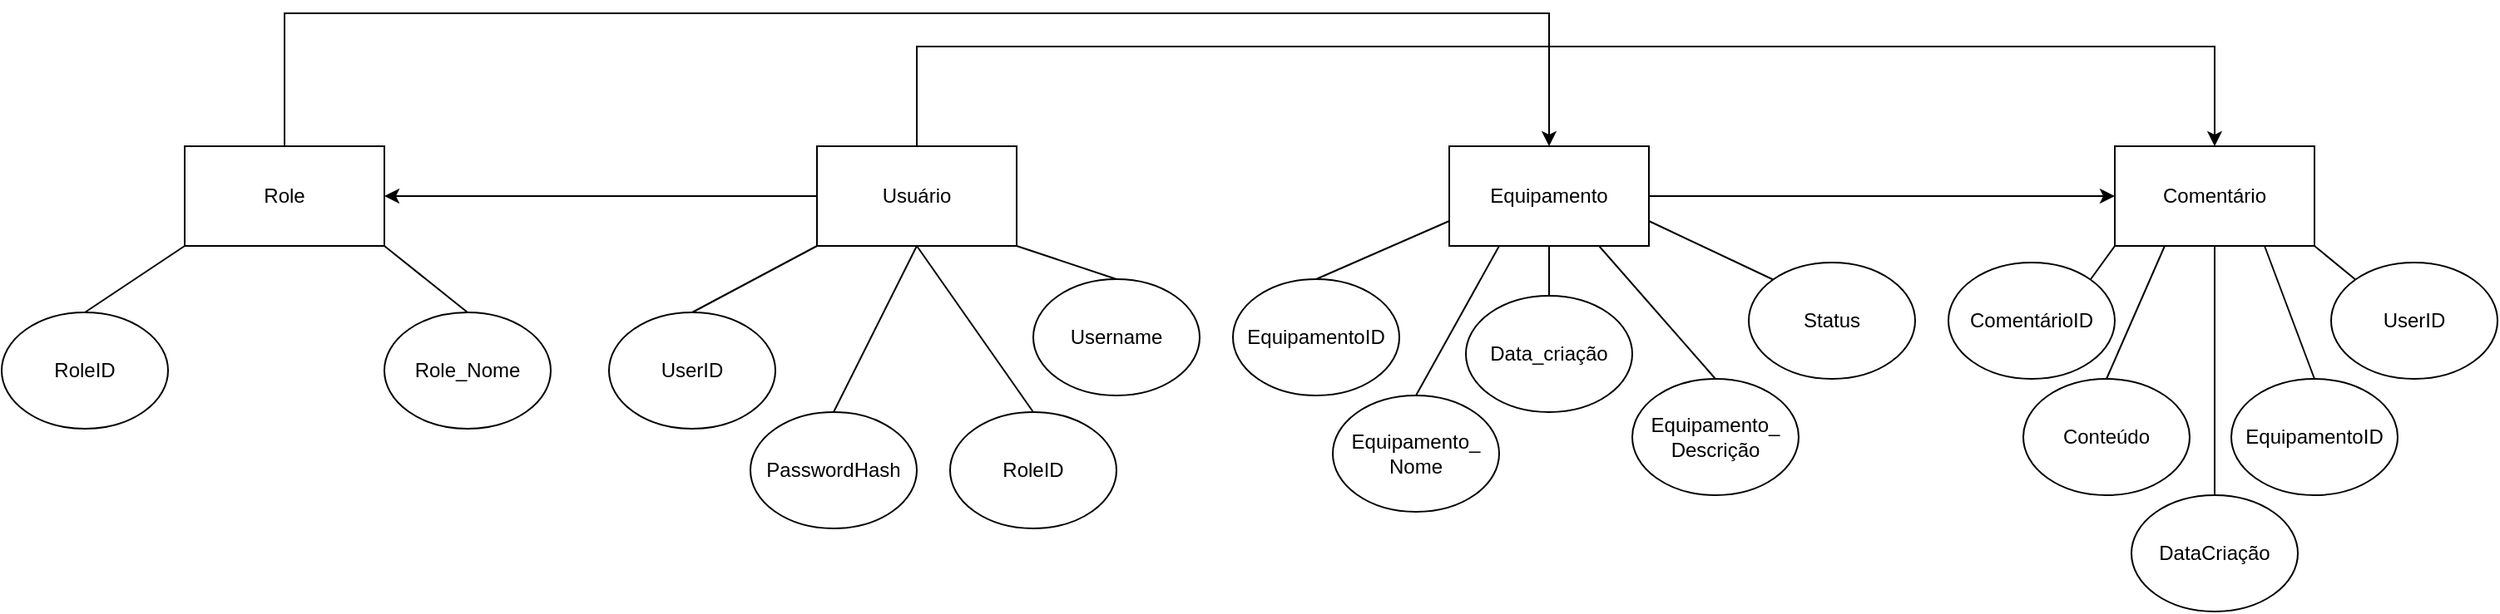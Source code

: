 <mxfile version="28.2.3">
  <diagram name="Page-1" id="EmYalg4P_p9dDN4TnpJ-">
    <mxGraphModel dx="1892" dy="567" grid="1" gridSize="10" guides="1" tooltips="1" connect="1" arrows="1" fold="1" page="1" pageScale="1" pageWidth="850" pageHeight="1100" math="0" shadow="0">
      <root>
        <mxCell id="0" />
        <mxCell id="1" parent="0" />
        <mxCell id="z_xtqbVC0w5QypKN6tBm-1" value="Role" style="rounded=0;whiteSpace=wrap;html=1;" parent="1" vertex="1">
          <mxGeometry x="70" y="90" width="120" height="60" as="geometry" />
        </mxCell>
        <mxCell id="z_xtqbVC0w5QypKN6tBm-2" value="" style="endArrow=none;html=1;rounded=0;exitX=0.5;exitY=0;exitDx=0;exitDy=0;" parent="1" source="z_xtqbVC0w5QypKN6tBm-3" edge="1">
          <mxGeometry width="50" height="50" relative="1" as="geometry">
            <mxPoint x="30" y="200" as="sourcePoint" />
            <mxPoint x="70" y="150" as="targetPoint" />
          </mxGeometry>
        </mxCell>
        <mxCell id="z_xtqbVC0w5QypKN6tBm-3" value="RoleID" style="ellipse;whiteSpace=wrap;html=1;" parent="1" vertex="1">
          <mxGeometry x="-40" y="190" width="100" height="70" as="geometry" />
        </mxCell>
        <mxCell id="z_xtqbVC0w5QypKN6tBm-4" value="Role_Nome" style="ellipse;whiteSpace=wrap;html=1;" parent="1" vertex="1">
          <mxGeometry x="190" y="190" width="100" height="70" as="geometry" />
        </mxCell>
        <mxCell id="z_xtqbVC0w5QypKN6tBm-5" value="" style="endArrow=none;html=1;rounded=0;entryX=1;entryY=1;entryDx=0;entryDy=0;" parent="1" target="z_xtqbVC0w5QypKN6tBm-1" edge="1">
          <mxGeometry width="50" height="50" relative="1" as="geometry">
            <mxPoint x="240" y="190" as="sourcePoint" />
            <mxPoint x="450" y="270" as="targetPoint" />
          </mxGeometry>
        </mxCell>
        <mxCell id="z_xtqbVC0w5QypKN6tBm-6" value="Usuário" style="rounded=0;whiteSpace=wrap;html=1;" parent="1" vertex="1">
          <mxGeometry x="450" y="90" width="120" height="60" as="geometry" />
        </mxCell>
        <mxCell id="z_xtqbVC0w5QypKN6tBm-7" value="UserID" style="ellipse;whiteSpace=wrap;html=1;" parent="1" vertex="1">
          <mxGeometry x="325" y="190" width="100" height="70" as="geometry" />
        </mxCell>
        <mxCell id="z_xtqbVC0w5QypKN6tBm-8" value="" style="endArrow=none;html=1;rounded=0;entryX=0;entryY=1;entryDx=0;entryDy=0;exitX=0.5;exitY=0;exitDx=0;exitDy=0;" parent="1" source="z_xtqbVC0w5QypKN6tBm-7" target="z_xtqbVC0w5QypKN6tBm-6" edge="1">
          <mxGeometry width="50" height="50" relative="1" as="geometry">
            <mxPoint x="400" y="320" as="sourcePoint" />
            <mxPoint x="450" y="270" as="targetPoint" />
          </mxGeometry>
        </mxCell>
        <mxCell id="z_xtqbVC0w5QypKN6tBm-9" value="" style="endArrow=none;html=1;rounded=0;entryX=1;entryY=1;entryDx=0;entryDy=0;exitX=0.5;exitY=0;exitDx=0;exitDy=0;" parent="1" source="z_xtqbVC0w5QypKN6tBm-10" target="z_xtqbVC0w5QypKN6tBm-6" edge="1">
          <mxGeometry width="50" height="50" relative="1" as="geometry">
            <mxPoint x="620" y="210" as="sourcePoint" />
            <mxPoint x="450" y="270" as="targetPoint" />
          </mxGeometry>
        </mxCell>
        <mxCell id="z_xtqbVC0w5QypKN6tBm-10" value="Username" style="ellipse;whiteSpace=wrap;html=1;" parent="1" vertex="1">
          <mxGeometry x="580" y="170" width="100" height="70" as="geometry" />
        </mxCell>
        <mxCell id="z_xtqbVC0w5QypKN6tBm-11" value="" style="endArrow=none;html=1;rounded=0;entryX=0.5;entryY=1;entryDx=0;entryDy=0;exitX=0.5;exitY=0;exitDx=0;exitDy=0;" parent="1" source="z_xtqbVC0w5QypKN6tBm-12" target="z_xtqbVC0w5QypKN6tBm-6" edge="1">
          <mxGeometry width="50" height="50" relative="1" as="geometry">
            <mxPoint x="510" y="250" as="sourcePoint" />
            <mxPoint x="450" y="270" as="targetPoint" />
          </mxGeometry>
        </mxCell>
        <mxCell id="z_xtqbVC0w5QypKN6tBm-12" value="PasswordHash" style="ellipse;whiteSpace=wrap;html=1;" parent="1" vertex="1">
          <mxGeometry x="410" y="250" width="100" height="70" as="geometry" />
        </mxCell>
        <mxCell id="z_xtqbVC0w5QypKN6tBm-13" value="RoleID" style="ellipse;whiteSpace=wrap;html=1;" parent="1" vertex="1">
          <mxGeometry x="530" y="250" width="100" height="70" as="geometry" />
        </mxCell>
        <mxCell id="z_xtqbVC0w5QypKN6tBm-14" value="" style="endArrow=none;html=1;rounded=0;entryX=0.5;entryY=1;entryDx=0;entryDy=0;exitX=0.5;exitY=0;exitDx=0;exitDy=0;" parent="1" source="z_xtqbVC0w5QypKN6tBm-13" target="z_xtqbVC0w5QypKN6tBm-6" edge="1">
          <mxGeometry width="50" height="50" relative="1" as="geometry">
            <mxPoint x="420" y="340" as="sourcePoint" />
            <mxPoint x="470" y="290" as="targetPoint" />
          </mxGeometry>
        </mxCell>
        <mxCell id="z_xtqbVC0w5QypKN6tBm-15" value="" style="endArrow=classic;html=1;rounded=0;entryX=1;entryY=0.5;entryDx=0;entryDy=0;exitX=0;exitY=0.5;exitDx=0;exitDy=0;" parent="1" source="z_xtqbVC0w5QypKN6tBm-6" target="z_xtqbVC0w5QypKN6tBm-1" edge="1">
          <mxGeometry width="50" height="50" relative="1" as="geometry">
            <mxPoint x="420" y="340" as="sourcePoint" />
            <mxPoint x="470" y="290" as="targetPoint" />
          </mxGeometry>
        </mxCell>
        <mxCell id="z_xtqbVC0w5QypKN6tBm-16" value="Equipamento" style="rounded=0;whiteSpace=wrap;html=1;" parent="1" vertex="1">
          <mxGeometry x="830" y="90" width="120" height="60" as="geometry" />
        </mxCell>
        <mxCell id="z_xtqbVC0w5QypKN6tBm-17" value="" style="endArrow=none;html=1;rounded=0;entryX=0;entryY=0.75;entryDx=0;entryDy=0;exitX=0.5;exitY=0;exitDx=0;exitDy=0;" parent="1" source="z_xtqbVC0w5QypKN6tBm-18" target="z_xtqbVC0w5QypKN6tBm-16" edge="1">
          <mxGeometry width="50" height="50" relative="1" as="geometry">
            <mxPoint x="790" y="180" as="sourcePoint" />
            <mxPoint x="1050" y="250" as="targetPoint" />
            <Array as="points" />
          </mxGeometry>
        </mxCell>
        <mxCell id="z_xtqbVC0w5QypKN6tBm-18" value="EquipamentoID" style="ellipse;whiteSpace=wrap;html=1;" parent="1" vertex="1">
          <mxGeometry x="700" y="170" width="100" height="70" as="geometry" />
        </mxCell>
        <mxCell id="z_xtqbVC0w5QypKN6tBm-19" value="Equipamento_&lt;div&gt;Nome&lt;/div&gt;" style="ellipse;whiteSpace=wrap;html=1;" parent="1" vertex="1">
          <mxGeometry x="760" y="240" width="100" height="70" as="geometry" />
        </mxCell>
        <mxCell id="z_xtqbVC0w5QypKN6tBm-20" value="" style="endArrow=none;html=1;rounded=0;entryX=0.25;entryY=1;entryDx=0;entryDy=0;exitX=0.5;exitY=0;exitDx=0;exitDy=0;" parent="1" source="z_xtqbVC0w5QypKN6tBm-19" target="z_xtqbVC0w5QypKN6tBm-16" edge="1">
          <mxGeometry width="50" height="50" relative="1" as="geometry">
            <mxPoint x="1030" y="320" as="sourcePoint" />
            <mxPoint x="1080" y="270" as="targetPoint" />
          </mxGeometry>
        </mxCell>
        <mxCell id="z_xtqbVC0w5QypKN6tBm-21" value="Equipamento_&lt;div&gt;Descrição&lt;/div&gt;" style="ellipse;whiteSpace=wrap;html=1;" parent="1" vertex="1">
          <mxGeometry x="940" y="230" width="100" height="70" as="geometry" />
        </mxCell>
        <mxCell id="z_xtqbVC0w5QypKN6tBm-22" value="" style="endArrow=none;html=1;rounded=0;exitX=0.5;exitY=0;exitDx=0;exitDy=0;entryX=0.75;entryY=1;entryDx=0;entryDy=0;" parent="1" source="z_xtqbVC0w5QypKN6tBm-21" target="z_xtqbVC0w5QypKN6tBm-16" edge="1">
          <mxGeometry width="50" height="50" relative="1" as="geometry">
            <mxPoint x="1030" y="320" as="sourcePoint" />
            <mxPoint x="940" y="160" as="targetPoint" />
          </mxGeometry>
        </mxCell>
        <mxCell id="z_xtqbVC0w5QypKN6tBm-23" value="Status" style="ellipse;whiteSpace=wrap;html=1;" parent="1" vertex="1">
          <mxGeometry x="1010" y="160" width="100" height="70" as="geometry" />
        </mxCell>
        <mxCell id="z_xtqbVC0w5QypKN6tBm-24" value="" style="endArrow=none;html=1;rounded=0;entryX=1;entryY=0.75;entryDx=0;entryDy=0;exitX=0;exitY=0;exitDx=0;exitDy=0;" parent="1" source="z_xtqbVC0w5QypKN6tBm-23" target="z_xtqbVC0w5QypKN6tBm-16" edge="1">
          <mxGeometry width="50" height="50" relative="1" as="geometry">
            <mxPoint x="1030" y="320" as="sourcePoint" />
            <mxPoint x="1080" y="270" as="targetPoint" />
          </mxGeometry>
        </mxCell>
        <mxCell id="z_xtqbVC0w5QypKN6tBm-25" value="&lt;div&gt;Data_criação&lt;/div&gt;" style="ellipse;whiteSpace=wrap;html=1;" parent="1" vertex="1">
          <mxGeometry x="840" y="180" width="100" height="70" as="geometry" />
        </mxCell>
        <mxCell id="z_xtqbVC0w5QypKN6tBm-26" value="" style="endArrow=none;html=1;rounded=0;entryX=0.5;entryY=1;entryDx=0;entryDy=0;exitX=0.5;exitY=0;exitDx=0;exitDy=0;" parent="1" source="z_xtqbVC0w5QypKN6tBm-25" target="z_xtqbVC0w5QypKN6tBm-16" edge="1">
          <mxGeometry width="50" height="50" relative="1" as="geometry">
            <mxPoint x="660" y="320" as="sourcePoint" />
            <mxPoint x="710" y="270" as="targetPoint" />
          </mxGeometry>
        </mxCell>
        <mxCell id="z_xtqbVC0w5QypKN6tBm-27" value="Comentário" style="rounded=0;whiteSpace=wrap;html=1;" parent="1" vertex="1">
          <mxGeometry x="1230" y="90" width="120" height="60" as="geometry" />
        </mxCell>
        <mxCell id="z_xtqbVC0w5QypKN6tBm-28" value="" style="endArrow=classic;html=1;rounded=0;exitX=1;exitY=0.5;exitDx=0;exitDy=0;entryX=0;entryY=0.5;entryDx=0;entryDy=0;" parent="1" source="z_xtqbVC0w5QypKN6tBm-16" target="z_xtqbVC0w5QypKN6tBm-27" edge="1">
          <mxGeometry width="50" height="50" relative="1" as="geometry">
            <mxPoint x="1320" y="320" as="sourcePoint" />
            <mxPoint x="1370" y="270" as="targetPoint" />
          </mxGeometry>
        </mxCell>
        <mxCell id="z_xtqbVC0w5QypKN6tBm-29" value="ComentárioID" style="ellipse;whiteSpace=wrap;html=1;" parent="1" vertex="1">
          <mxGeometry x="1130" y="160" width="100" height="70" as="geometry" />
        </mxCell>
        <mxCell id="z_xtqbVC0w5QypKN6tBm-30" value="" style="endArrow=none;html=1;rounded=0;entryX=0;entryY=1;entryDx=0;entryDy=0;exitX=1;exitY=0;exitDx=0;exitDy=0;" parent="1" source="z_xtqbVC0w5QypKN6tBm-29" target="z_xtqbVC0w5QypKN6tBm-27" edge="1">
          <mxGeometry width="50" height="50" relative="1" as="geometry">
            <mxPoint x="1430" y="390" as="sourcePoint" />
            <mxPoint x="1480" y="340" as="targetPoint" />
          </mxGeometry>
        </mxCell>
        <mxCell id="z_xtqbVC0w5QypKN6tBm-31" value="Conteúdo" style="ellipse;whiteSpace=wrap;html=1;" parent="1" vertex="1">
          <mxGeometry x="1175" y="230" width="100" height="70" as="geometry" />
        </mxCell>
        <mxCell id="z_xtqbVC0w5QypKN6tBm-32" value="" style="endArrow=none;html=1;rounded=0;entryX=0.25;entryY=1;entryDx=0;entryDy=0;exitX=0.5;exitY=0;exitDx=0;exitDy=0;" parent="1" source="z_xtqbVC0w5QypKN6tBm-31" target="z_xtqbVC0w5QypKN6tBm-27" edge="1">
          <mxGeometry width="50" height="50" relative="1" as="geometry">
            <mxPoint x="1430" y="390" as="sourcePoint" />
            <mxPoint x="1480" y="340" as="targetPoint" />
          </mxGeometry>
        </mxCell>
        <mxCell id="z_xtqbVC0w5QypKN6tBm-33" value="DataCriação" style="ellipse;whiteSpace=wrap;html=1;" parent="1" vertex="1">
          <mxGeometry x="1240" y="300" width="100" height="70" as="geometry" />
        </mxCell>
        <mxCell id="z_xtqbVC0w5QypKN6tBm-34" value="" style="endArrow=none;html=1;rounded=0;entryX=0.5;entryY=1;entryDx=0;entryDy=0;exitX=0.5;exitY=0;exitDx=0;exitDy=0;" parent="1" source="z_xtqbVC0w5QypKN6tBm-33" target="z_xtqbVC0w5QypKN6tBm-27" edge="1">
          <mxGeometry width="50" height="50" relative="1" as="geometry">
            <mxPoint x="1430" y="390" as="sourcePoint" />
            <mxPoint x="1480" y="340" as="targetPoint" />
          </mxGeometry>
        </mxCell>
        <mxCell id="z_xtqbVC0w5QypKN6tBm-35" value="EquipamentoID" style="ellipse;whiteSpace=wrap;html=1;" parent="1" vertex="1">
          <mxGeometry x="1300" y="230" width="100" height="70" as="geometry" />
        </mxCell>
        <mxCell id="z_xtqbVC0w5QypKN6tBm-36" value="" style="endArrow=none;html=1;rounded=0;entryX=0.75;entryY=1;entryDx=0;entryDy=0;exitX=0.5;exitY=0;exitDx=0;exitDy=0;" parent="1" source="z_xtqbVC0w5QypKN6tBm-35" target="z_xtqbVC0w5QypKN6tBm-27" edge="1">
          <mxGeometry width="50" height="50" relative="1" as="geometry">
            <mxPoint x="1430" y="390" as="sourcePoint" />
            <mxPoint x="1480" y="340" as="targetPoint" />
          </mxGeometry>
        </mxCell>
        <mxCell id="z_xtqbVC0w5QypKN6tBm-37" value="UserID" style="ellipse;whiteSpace=wrap;html=1;" parent="1" vertex="1">
          <mxGeometry x="1360" y="160" width="100" height="70" as="geometry" />
        </mxCell>
        <mxCell id="z_xtqbVC0w5QypKN6tBm-38" value="" style="endArrow=none;html=1;rounded=0;entryX=1;entryY=1;entryDx=0;entryDy=0;exitX=0;exitY=0;exitDx=0;exitDy=0;" parent="1" source="z_xtqbVC0w5QypKN6tBm-37" target="z_xtqbVC0w5QypKN6tBm-27" edge="1">
          <mxGeometry width="50" height="50" relative="1" as="geometry">
            <mxPoint x="1360" y="390" as="sourcePoint" />
            <mxPoint x="1410" y="340" as="targetPoint" />
          </mxGeometry>
        </mxCell>
        <mxCell id="1EAoDEHy4wld-5IjoN8q-2" value="" style="endArrow=classic;html=1;rounded=0;exitX=0.5;exitY=0;exitDx=0;exitDy=0;entryX=0.5;entryY=0;entryDx=0;entryDy=0;" edge="1" parent="1" source="z_xtqbVC0w5QypKN6tBm-6" target="z_xtqbVC0w5QypKN6tBm-27">
          <mxGeometry width="50" height="50" relative="1" as="geometry">
            <mxPoint x="940" y="280" as="sourcePoint" />
            <mxPoint x="1290" y="40" as="targetPoint" />
            <Array as="points">
              <mxPoint x="510" y="30" />
              <mxPoint x="1290" y="30" />
            </Array>
          </mxGeometry>
        </mxCell>
        <mxCell id="1EAoDEHy4wld-5IjoN8q-3" value="" style="endArrow=classic;html=1;rounded=0;exitX=0.5;exitY=0;exitDx=0;exitDy=0;entryX=0.5;entryY=0;entryDx=0;entryDy=0;" edge="1" parent="1" source="z_xtqbVC0w5QypKN6tBm-1" target="z_xtqbVC0w5QypKN6tBm-16">
          <mxGeometry width="50" height="50" relative="1" as="geometry">
            <mxPoint x="130" y="70" as="sourcePoint" />
            <mxPoint x="900" y="70" as="targetPoint" />
            <Array as="points">
              <mxPoint x="130" y="10" />
              <mxPoint x="890" y="10" />
            </Array>
          </mxGeometry>
        </mxCell>
      </root>
    </mxGraphModel>
  </diagram>
</mxfile>
